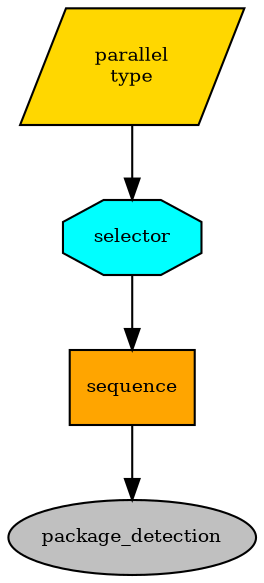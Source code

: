 digraph pastafarianism {
ordering=out;
graph [fontname="times-roman"];
node [fontname="times-roman"];
edge [fontname="times-roman"];
parallel [fillcolor=gold, fontcolor=black, fontsize=9, label="parallel\ntype", shape=parallelogram, style=filled];
selector [fillcolor=cyan, fontcolor=black, fontsize=9, label=selector, shape=octagon, style=filled];
parallel -> selector;
sequence [fillcolor=orange, fontcolor=black, fontsize=9, label=sequence, shape=box, style=filled];
selector -> sequence;
package_detection [fillcolor=gray, fontcolor=black, fontsize=9, label=package_detection, shape=ellipse, style=filled];
sequence -> package_detection;
}
